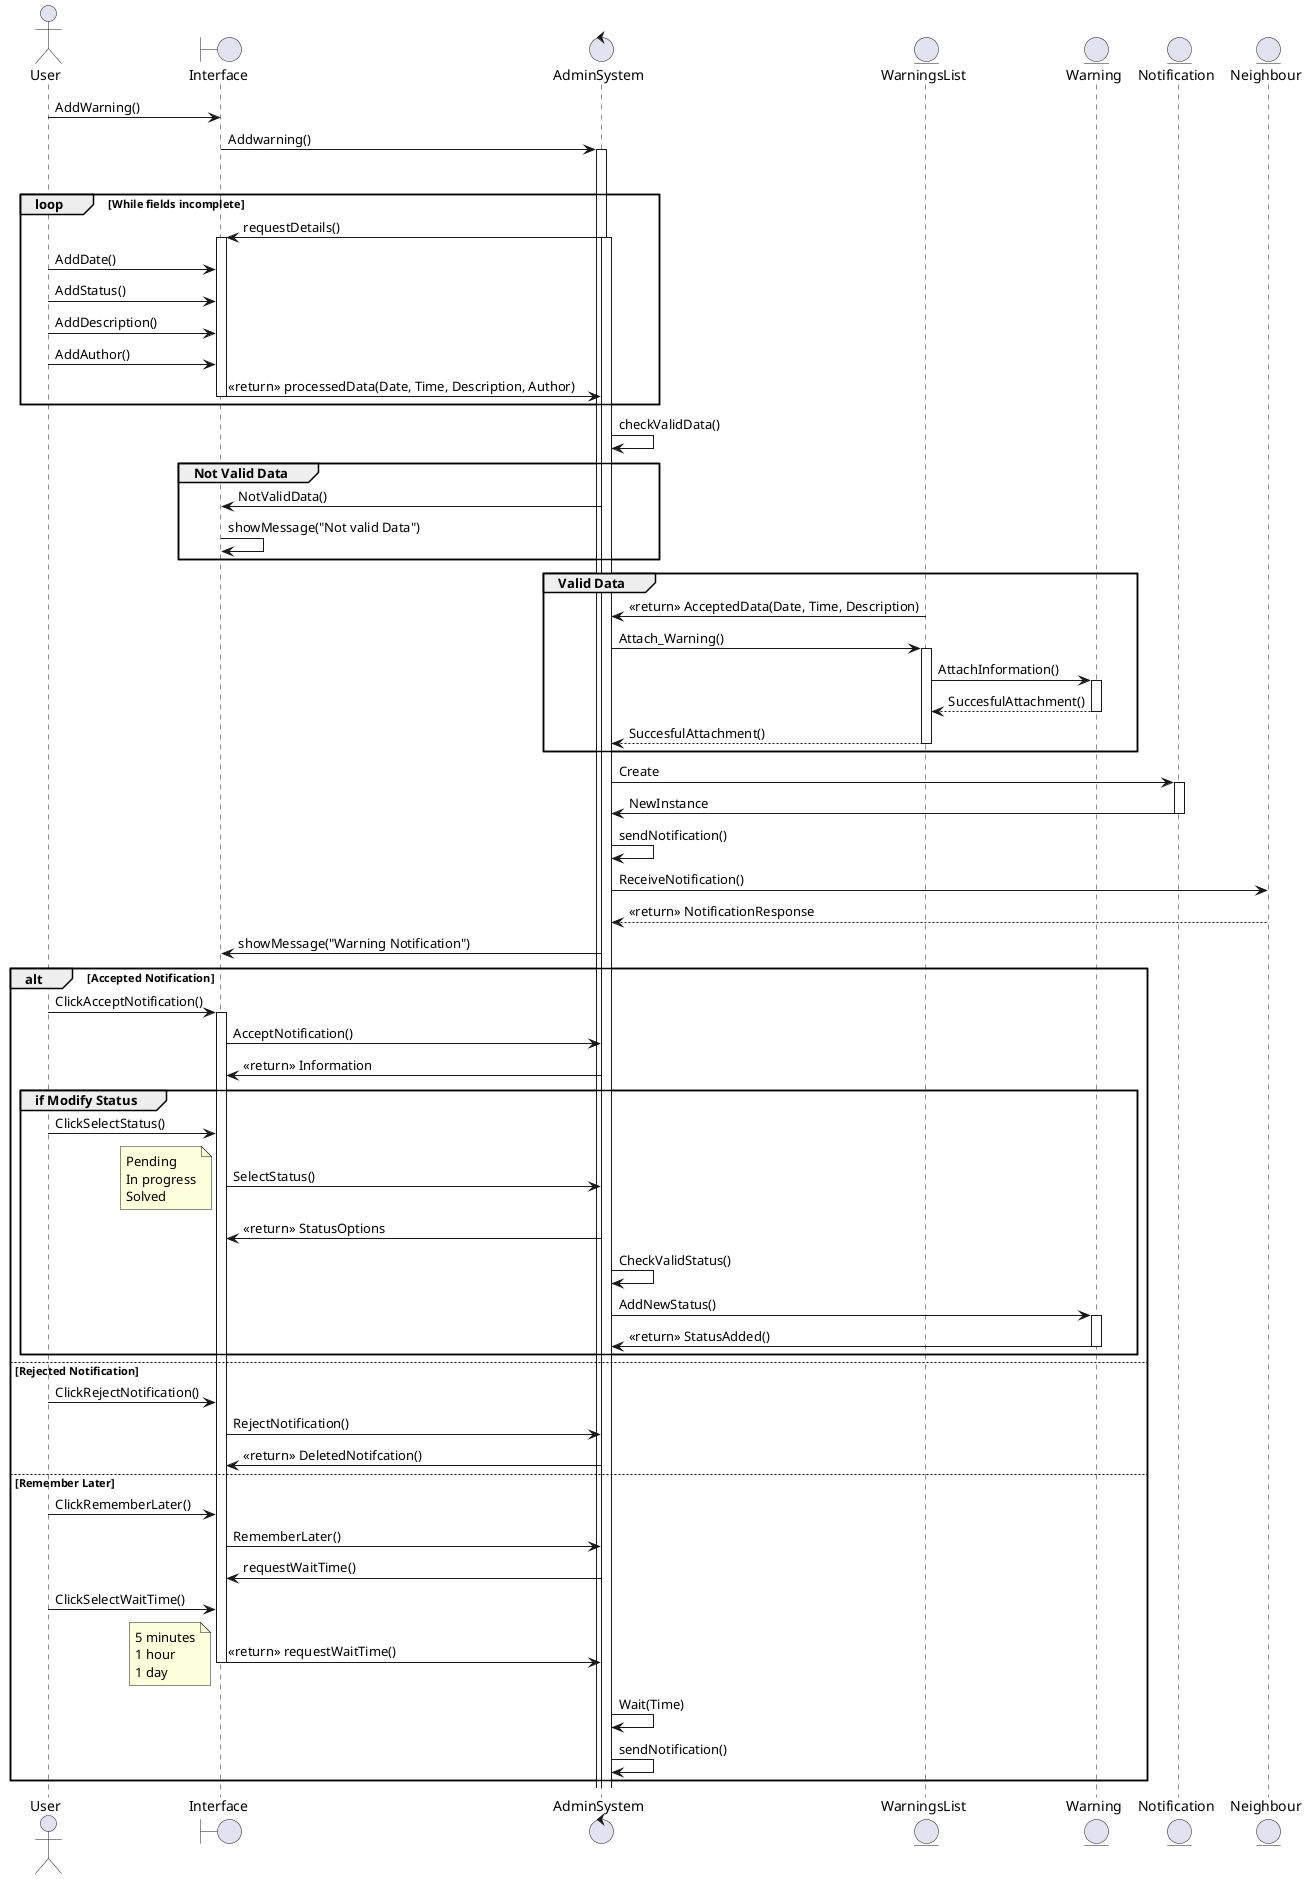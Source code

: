 @startuml
actor User
boundary Interface
control AdminSystem
entity WarningsList
entity Warning
entity Notification
entity Neighbour

User -> Interface: AddWarning()
Interface -> AdminSystem: Addwarning()
activate AdminSystem
deactivate Interface
loop While fields incomplete
AdminSystem -> Interface: requestDetails()
activate AdminSystem
activate Interface
User -> Interface: AddDate()
User -> Interface: AddStatus()
User -> Interface: AddDescription()
User -> Interface: AddAuthor()
Interface -> AdminSystem: <<return>> processedData(Date, Time, Description, Author)
deactivate Interface
end
AdminSystem -> AdminSystem: checkValidData()
group Not Valid Data
AdminSystem -> Interface: NotValidData()
Interface -> Interface: showMessage("Not valid Data")
end

group Valid Data
    WarningsList -> AdminSystem: <<return>> AcceptedData(Date, Time, Description)
    AdminSystem -> WarningsList: Attach_Warning()
    activate WarningsList
    WarningsList -> Warning: AttachInformation()
    activate Warning
    Warning --> WarningsList:  SuccesfulAttachment()
    deactivate Warning
    WarningsList --> AdminSystem: SuccesfulAttachment()
    deactivate WarningsList
end
    AdminSystem -> Notification: Create
    activate Notification
    Notification -> AdminSystem: NewInstance
    deactivate Notification 
    AdminSystem -> AdminSystem: sendNotification()
    AdminSystem -> Neighbour: ReceiveNotification()
    Neighbour --> AdminSystem: <<return>> NotificationResponse
    AdminSystem -> Interface: showMessage("Warning Notification")


alt Accepted Notification
User -> Interface: ClickAcceptNotification()
activate Interface
Interface -> AdminSystem: AcceptNotification()
AdminSystem -> Interface: <<return>> Information
group if Modify Status
User -> Interface: ClickSelectStatus()
Interface -> AdminSystem: SelectStatus()
note left
	Pending
	In progress
	Solved
end note
AdminSystem -> Interface: <<return>> StatusOptions
AdminSystem -> AdminSystem: CheckValidStatus()
AdminSystem -> Warning: AddNewStatus()
activate Warning
Warning ->AdminSystem: <<return>> StatusAdded()
deactivate Warning
end

else Rejected Notification
User -> Interface: ClickRejectNotification()
Interface -> AdminSystem: RejectNotification()
AdminSystem -> Interface: <<return>> DeletedNotifcation()
else Remember Later
User -> Interface: ClickRememberLater()
Interface -> AdminSystem: RememberLater()
AdminSystem -> Interface: requestWaitTime()
User -> Interface: ClickSelectWaitTime()
Interface -> AdminSystem:  <<return>> requestWaitTime()
deactivate Interface
note left
5 minutes
1 hour
1 day
end note
    AdminSystem -> AdminSystem: Wait(Time)
    AdminSystem -> AdminSystem: sendNotification()
end
@enduml
